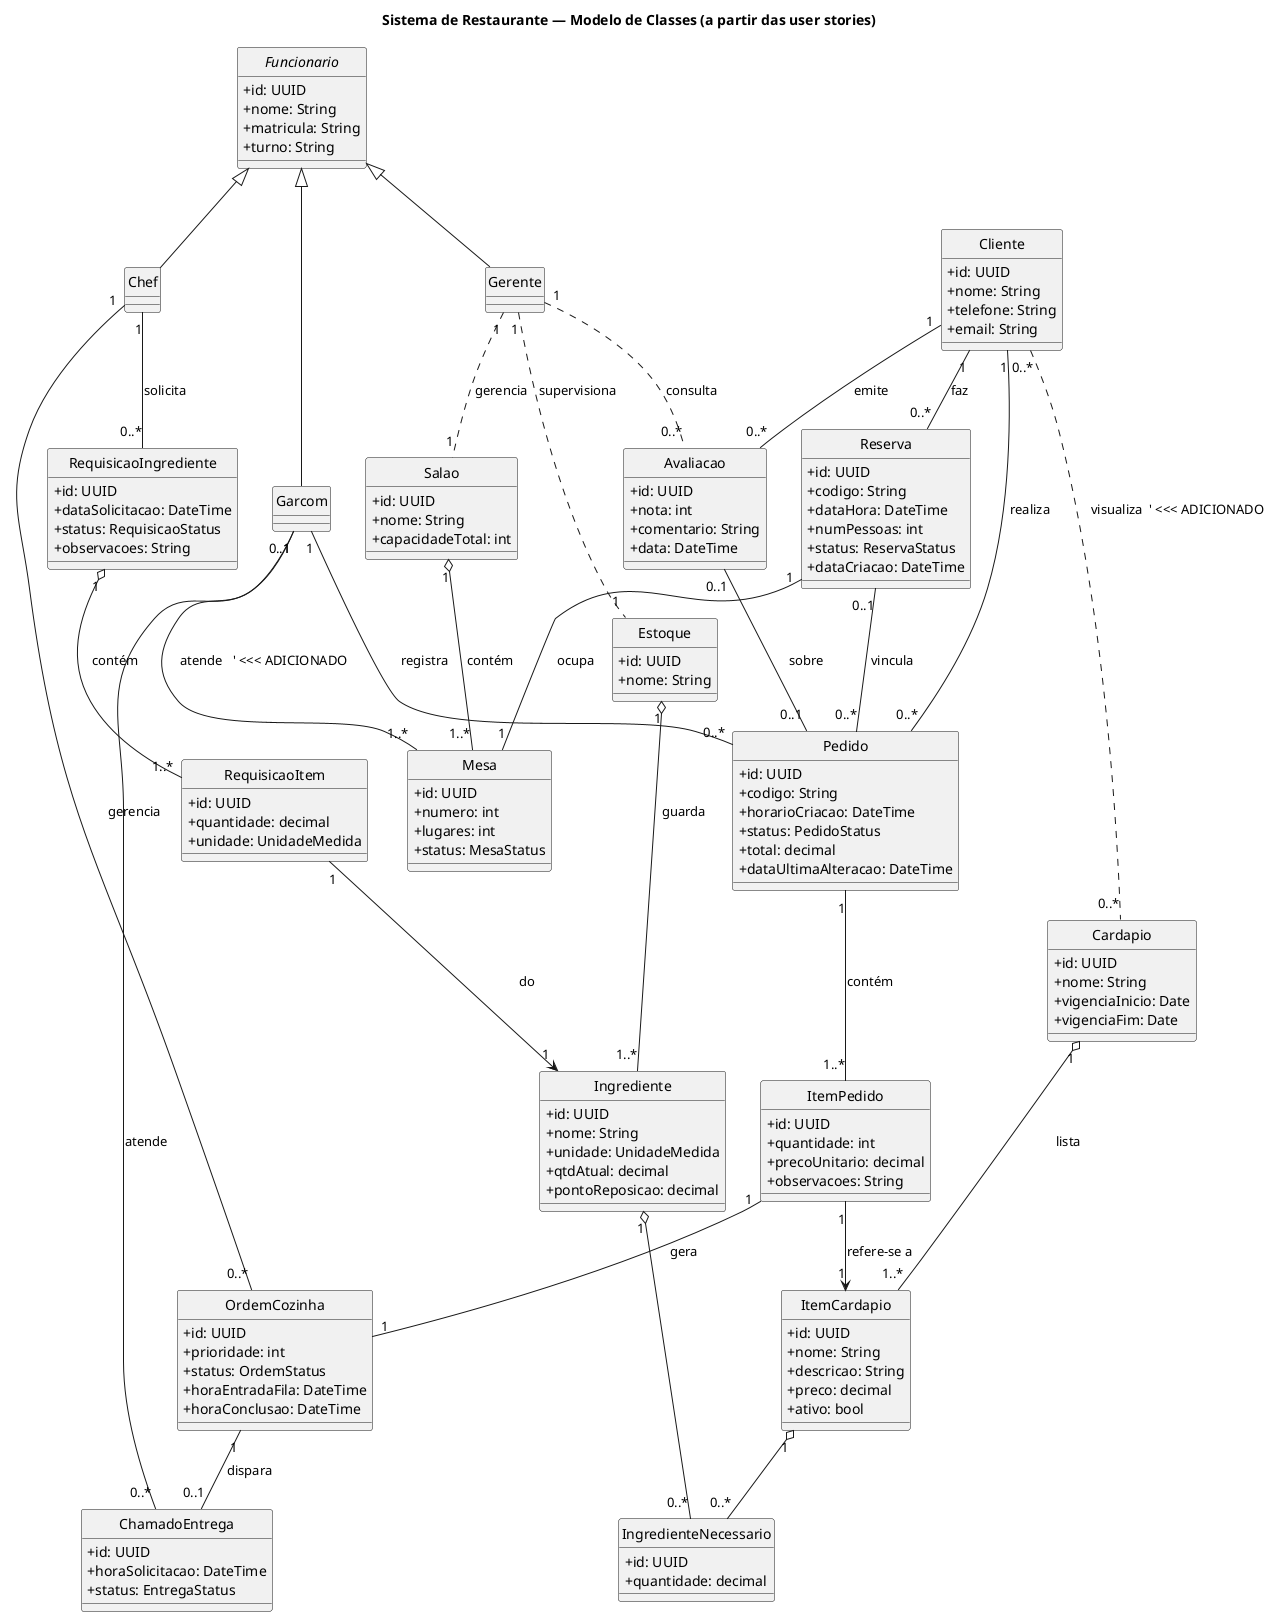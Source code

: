 @startuml diagramaClasses - restaurante - partes2
title Sistema de Restaurante — Modelo de Classes (a partir das user stories)
hide circle
skinparam classAttributeIconSize 0

' ========================
' Pessoas
' ========================
class Cliente {
  +id: UUID
  +nome: String
  +telefone: String
  +email: String
}

abstract class Funcionario {
  +id: UUID
  +nome: String
  +matricula: String
  +turno: String
}

class Gerente
class Chef
class Garcom

Funcionario <|-- Gerente
Funcionario <|-- Chef
Funcionario <|-- Garcom

' ========================
' Salão e Mesas
' ========================
class Salao {
  +id: UUID
  +nome: String
  +capacidadeTotal: int
}

class Mesa {
  +id: UUID
  +numero: int
  +lugares: int
  +status: MesaStatus
}

Salao "1" o-- "1..*" Mesa : contém
Garcom "1" -- "1..*" Mesa : atende   ' <<< ADICIONADO

' ========================
' Reservas
' ========================
class Reserva {
  +id: UUID
  +codigo: String
  +dataHora: DateTime
  +numPessoas: int
  +status: ReservaStatus
  +dataCriacao: DateTime
}

Cliente "1" -- "0..*" Reserva : faz
Reserva "1" -- "1" Mesa : ocupa

' ========================
' Cardápio
' ========================
class Cardapio {
  +id: UUID
  +nome: String
  +vigenciaInicio: Date
  +vigenciaFim: Date
}

class ItemCardapio {
  +id: UUID
  +nome: String
  +descricao: String
  +preco: decimal
  +ativo: bool
}

Cardapio "1" o-- "1..*" ItemCardapio : lista
Cliente "0..*" .. "0..*" Cardapio : visualiza  ' <<< ADICIONADO

' ========================
' Estoque e Ingredientes
' ========================
class Estoque {
  +id: UUID
  +nome: String
}

class Ingrediente {
  +id: UUID
  +nome: String
  +unidade: UnidadeMedida
  +qtdAtual: decimal
  +pontoReposicao: decimal
}

Estoque "1" o-- "1..*" Ingrediente : guarda

' Classe de associação: composição/receita do item do cardápio
class IngredienteNecessario {
  +id: UUID
  +quantidade: decimal
}

ItemCardapio "1" o-- "0..*" IngredienteNecessario
Ingrediente "1" o-- "0..*" IngredienteNecessario

' ========================
' Pedidos
' ========================
class Pedido {
  +id: UUID
  +codigo: String
  +horarioCriacao: DateTime
  +status: PedidoStatus
  +total: decimal
  +dataUltimaAlteracao: DateTime
}

class ItemPedido {
  +id: UUID
  +quantidade: int
  +precoUnitario: decimal
  +observacoes: String
}

Cliente "1" -- "0..*" Pedido : realiza
Reserva "0..1" -- "0..*" Pedido : vincula
Pedido "1" -- "1..*" ItemPedido : contém
ItemPedido "1" --> "1" ItemCardapio : refere-se a
Garcom "1" -- "0..*" Pedido : registra

' ========================
' Cozinha (KDS) e Prioridades
' ========================
class OrdemCozinha {
  +id: UUID
  +prioridade: int
  +status: OrdemStatus
  +horaEntradaFila: DateTime
  +horaConclusao: DateTime
}

ItemPedido "1" -- "1" OrdemCozinha : gera
Chef "1" -- "0..*" OrdemCozinha : gerencia

' ========================
' Dispatch (Chamado ao Garçom para entrega)
' ========================
class ChamadoEntrega {
  +id: UUID
  +horaSolicitacao: DateTime
  +status: EntregaStatus
}

OrdemCozinha "1" -- "0..1" ChamadoEntrega : dispara
Garcom "0..1" -- "0..*" ChamadoEntrega : atende

' ========================
' Requisições de ingredientes (Chef -> Estoque/Compras)
' ========================
class RequisicaoIngrediente {
  +id: UUID
  +dataSolicitacao: DateTime
  +status: RequisicaoStatus
  +observacoes: String
}

class RequisicaoItem {
  +id: UUID
  +quantidade: decimal
  +unidade: UnidadeMedida
}

Chef "1" -- "0..*" RequisicaoIngrediente : solicita
RequisicaoIngrediente "1" o-- "1..*" RequisicaoItem : contém
RequisicaoItem "1" --> "1" Ingrediente : do

' ========================
' Feedback & Analytics
' ========================
class Avaliacao {
  +id: UUID
  +nota: int
  +comentario: String
  +data: DateTime
}

Cliente "1" -- "0..*" Avaliacao : emite
Avaliacao "0..1" -- "0..1" Pedido : sobre
Gerente "1" .. "0..*" Avaliacao : consulta
Gerente "1" .. "1" Salao : gerencia
Gerente "1" .. "1" Estoque : supervisiona

@enduml
